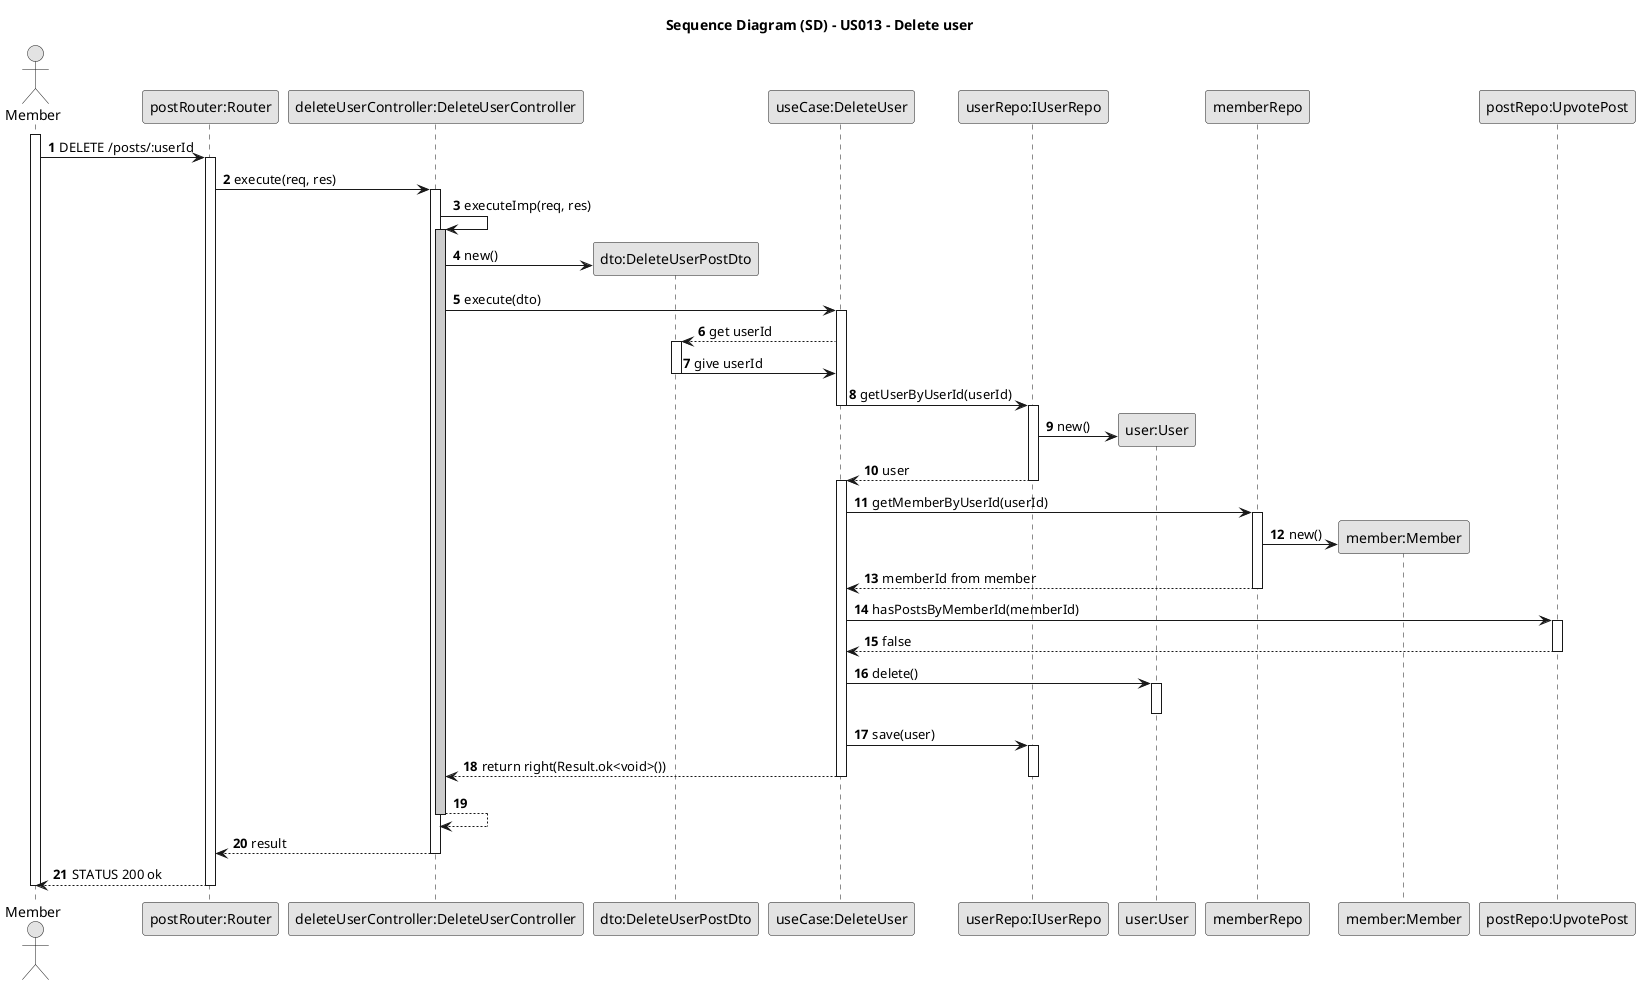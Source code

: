 @startuml SD1

skinparam monochrome true
skinparam packageStyle rectangle
skinparam shadowing false
autonumber

title Sequence Diagram (SD) - US013 - Delete user

actor "Member" as Member
participant "postRouter:Router" as PostRouter
participant "deleteUserController:DeleteUserController" as DeleteUserController
participant "dto:DeleteUserPostDto" as dto
participant "useCase:DeleteUser" as useCase
participant "userRepo:IUserRepo" as userRepo
participant "user:User" as user
participant "memberRepo" as memberRepo
participant "member:Member" as member
participant "postRepo:UpvotePost" as postRepo

activate Member

Member -> PostRouter: DELETE /posts/:userId
activate PostRouter

PostRouter -> DeleteUserController: execute(req, res)
activate DeleteUserController

DeleteUserController-> DeleteUserController: executeImp(req, res)
activate DeleteUserController #LightBlue

create dto
DeleteUserController -> dto: new()

DeleteUserController -> useCase: execute(dto)
activate useCase

useCase --> dto: get userId
activate dto

dto -> useCase: give userId
deactivate dto

useCase -> userRepo:getUserByUserId(userId)
deactivate useCase
activate userRepo

create user
userRepo-> user:new()

userRepo--> useCase: user
deactivate userRepo
activate useCase

useCase -> memberRepo:getMemberByUserId(userId)
deactivate userRepo
activate memberRepo

create member
memberRepo -> member:new()

memberRepo --> useCase: memberId from member
deactivate memberRepo

useCase -> postRepo:hasPostsByMemberId(memberId)
activate postRepo

postRepo --> useCase: false
deactivate postRepo

useCase -> user: delete() 
activate user
deactivate user

useCase -> userRepo:save(user)
activate userRepo

useCase--> DeleteUserController: return right(Result.ok<void>())
deactivate userRepo
deactivate useCase

DeleteUserController --> DeleteUserController
deactivate DeleteUserController

DeleteUserController--> PostRouter: result
deactivate DeleteUserController

PostRouter --> Member: STATUS 200 ok 
deactivate PostRouter
deactivate Member

@enduml